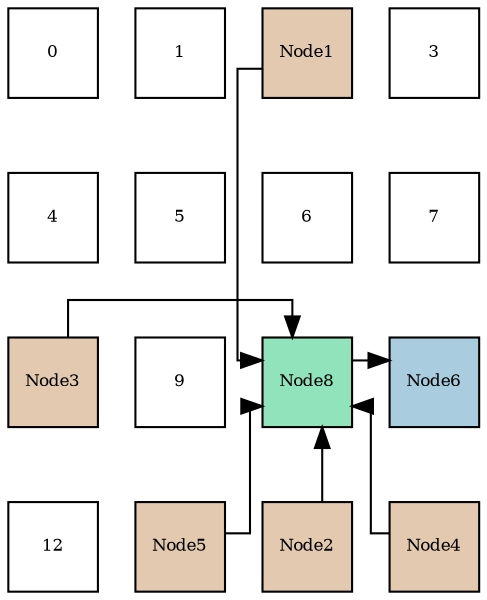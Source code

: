 digraph layout{
 rankdir=TB;
 splines=ortho;
 node [style=filled shape=square fixedsize=true width=0.6];
0[label="0", fontsize=8, fillcolor="#ffffff"];
1[label="1", fontsize=8, fillcolor="#ffffff"];
2[label="Node1", fontsize=8, fillcolor="#e3c9af"];
3[label="3", fontsize=8, fillcolor="#ffffff"];
4[label="4", fontsize=8, fillcolor="#ffffff"];
5[label="5", fontsize=8, fillcolor="#ffffff"];
6[label="6", fontsize=8, fillcolor="#ffffff"];
7[label="7", fontsize=8, fillcolor="#ffffff"];
8[label="Node3", fontsize=8, fillcolor="#e3c9af"];
9[label="9", fontsize=8, fillcolor="#ffffff"];
10[label="Node8", fontsize=8, fillcolor="#91e3bb"];
11[label="Node6", fontsize=8, fillcolor="#a9ccde"];
12[label="12", fontsize=8, fillcolor="#ffffff"];
13[label="Node5", fontsize=8, fillcolor="#e3c9af"];
14[label="Node2", fontsize=8, fillcolor="#e3c9af"];
15[label="Node4", fontsize=8, fillcolor="#e3c9af"];
edge [constraint=false, style=vis];10 -> 11;
2 -> 10;
14 -> 10;
8 -> 10;
15 -> 10;
13 -> 10;
edge [constraint=true, style=invis];
0 -> 4 -> 8 -> 12;
1 -> 5 -> 9 -> 13;
2 -> 6 -> 10 -> 14;
3 -> 7 -> 11 -> 15;
rank = same {0 -> 1 -> 2 -> 3};
rank = same {4 -> 5 -> 6 -> 7};
rank = same {8 -> 9 -> 10 -> 11};
rank = same {12 -> 13 -> 14 -> 15};
}